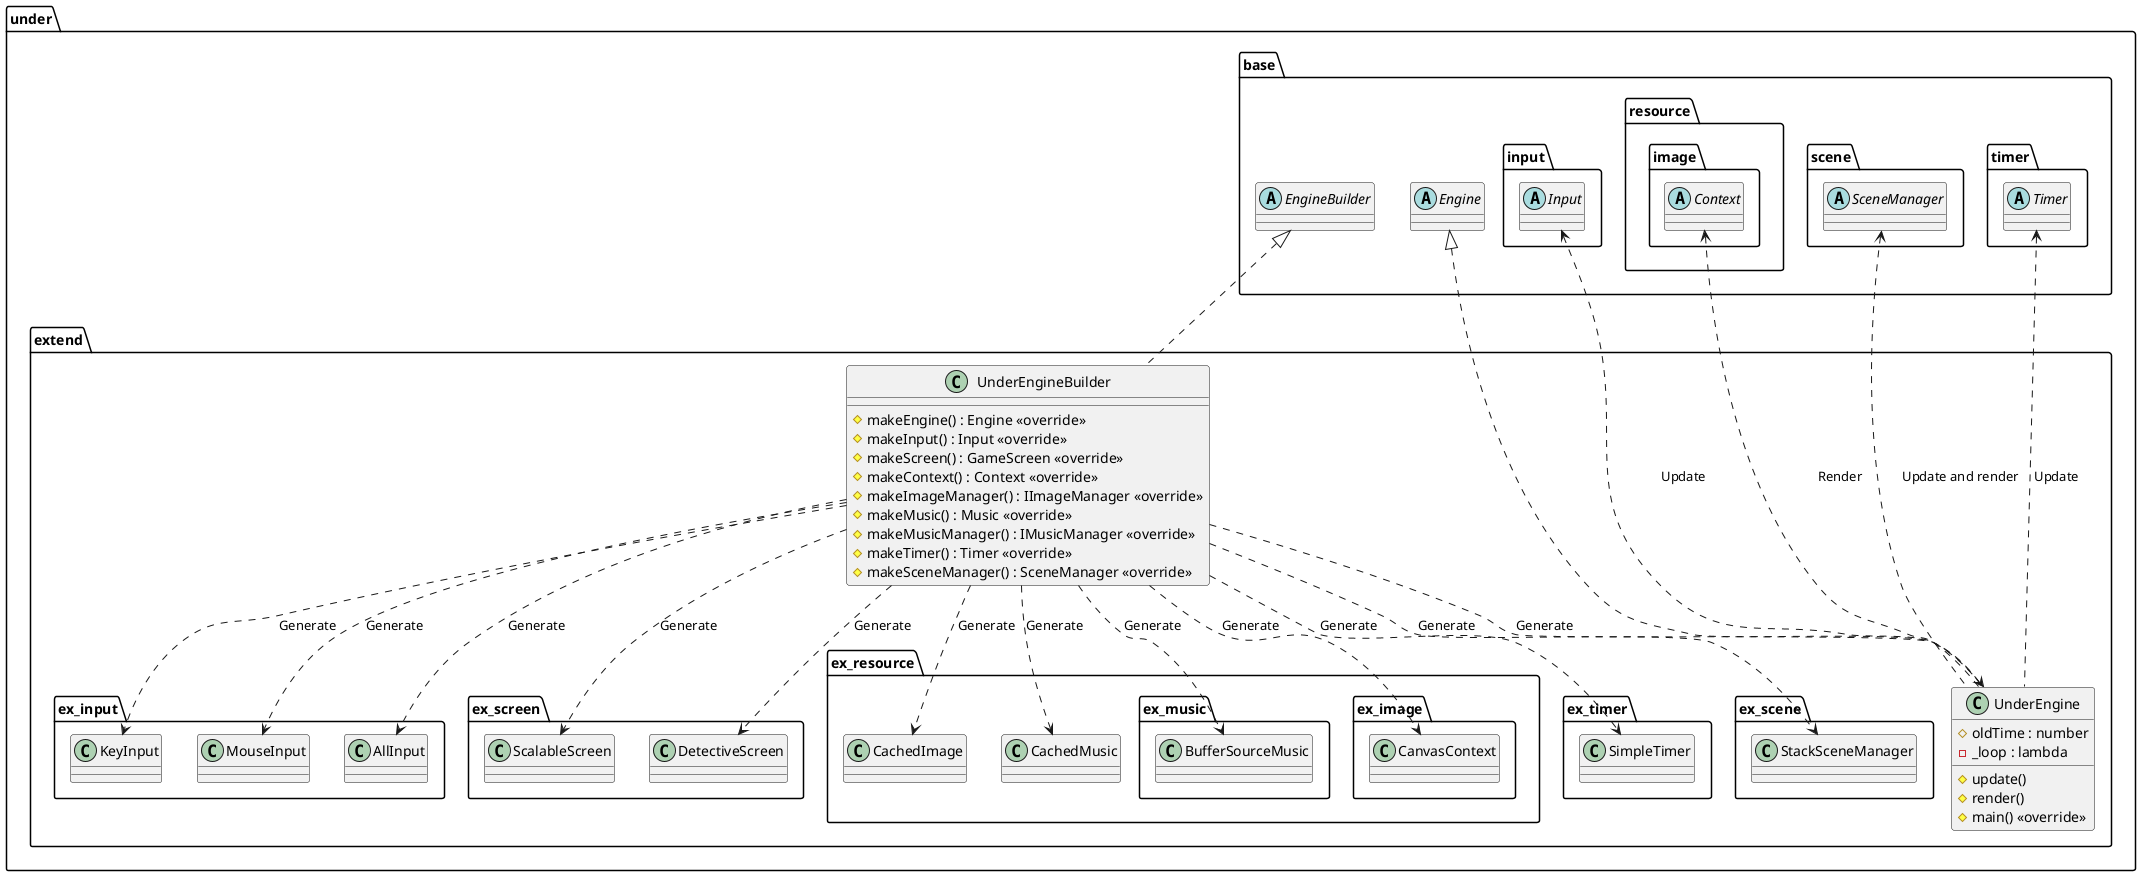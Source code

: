 @startuml GameBaseExtendEngine

package under {
    package extend {
        class UnderEngineBuilder {
            #makeEngine() : Engine <<override>>
            #makeInput() : Input <<override>>
            #makeScreen() : GameScreen <<override>>
            #makeContext() : Context <<override>>
            #makeImageManager() : IImageManager <<override>>
            #makeMusic() : Music <<override>>
            #makeMusicManager() : IMusicManager <<override>>
            #makeTimer() : Timer <<override>>
            #makeSceneManager() : SceneManager <<override>>
        }
        class UnderEngine {
            #oldTime : number
            -_loop : lambda
            #update()
            #render()
            #main() <<override>>
        }
    }
}

package under {
    package base {
        abstract EngineBuilder
        abstract Engine
        package input {
            abstract Input
        }
        package resource {
            package image {
                abstract Context
            }
        }
        package scene {
            abstract SceneManager
        }
        package timer {
            abstract Timer
        }
    }
    package extend {
        class UnderEngine
        package ex_input {
            class KeyInput
            class MouseInput
            class AllInput
        }
        package ex_screen {
            class ScalableScreen
            class DetectiveScreen
        }
        package ex_resource {
            class CachedImage
            class CachedMusic
            package ex_music {
                class BufferSourceMusic
            }
            package ex_image {
                class CanvasContext
            }
        }
        package ex_timer {
            class SimpleTimer
        }
        package ex_scene {
            class StackSceneManager
        }
    }
}

UnderEngineBuilder ..> UnderEngine : Generate
UnderEngineBuilder ..> AllInput  : Generate
UnderEngineBuilder ..> KeyInput  : Generate
UnderEngineBuilder ..> MouseInput  : Generate
UnderEngineBuilder ..> ScalableScreen  : Generate
UnderEngineBuilder ..> DetectiveScreen  : Generate
UnderEngineBuilder ..> CanvasContext  : Generate
UnderEngineBuilder ..> CachedImage  : Generate
UnderEngineBuilder ..> BufferSourceMusic  : Generate
UnderEngineBuilder ..> CachedMusic  : Generate
UnderEngineBuilder ..> SimpleTimer  : Generate
UnderEngineBuilder ..> StackSceneManager  : Generate

Timer <.. UnderEngine : Update
Input <.. UnderEngine : Update
SceneManager <.. UnderEngine : Update and render
Context <.. UnderEngine : Render

EngineBuilder <|.. UnderEngineBuilder
Engine <|.. UnderEngine

@enduml
